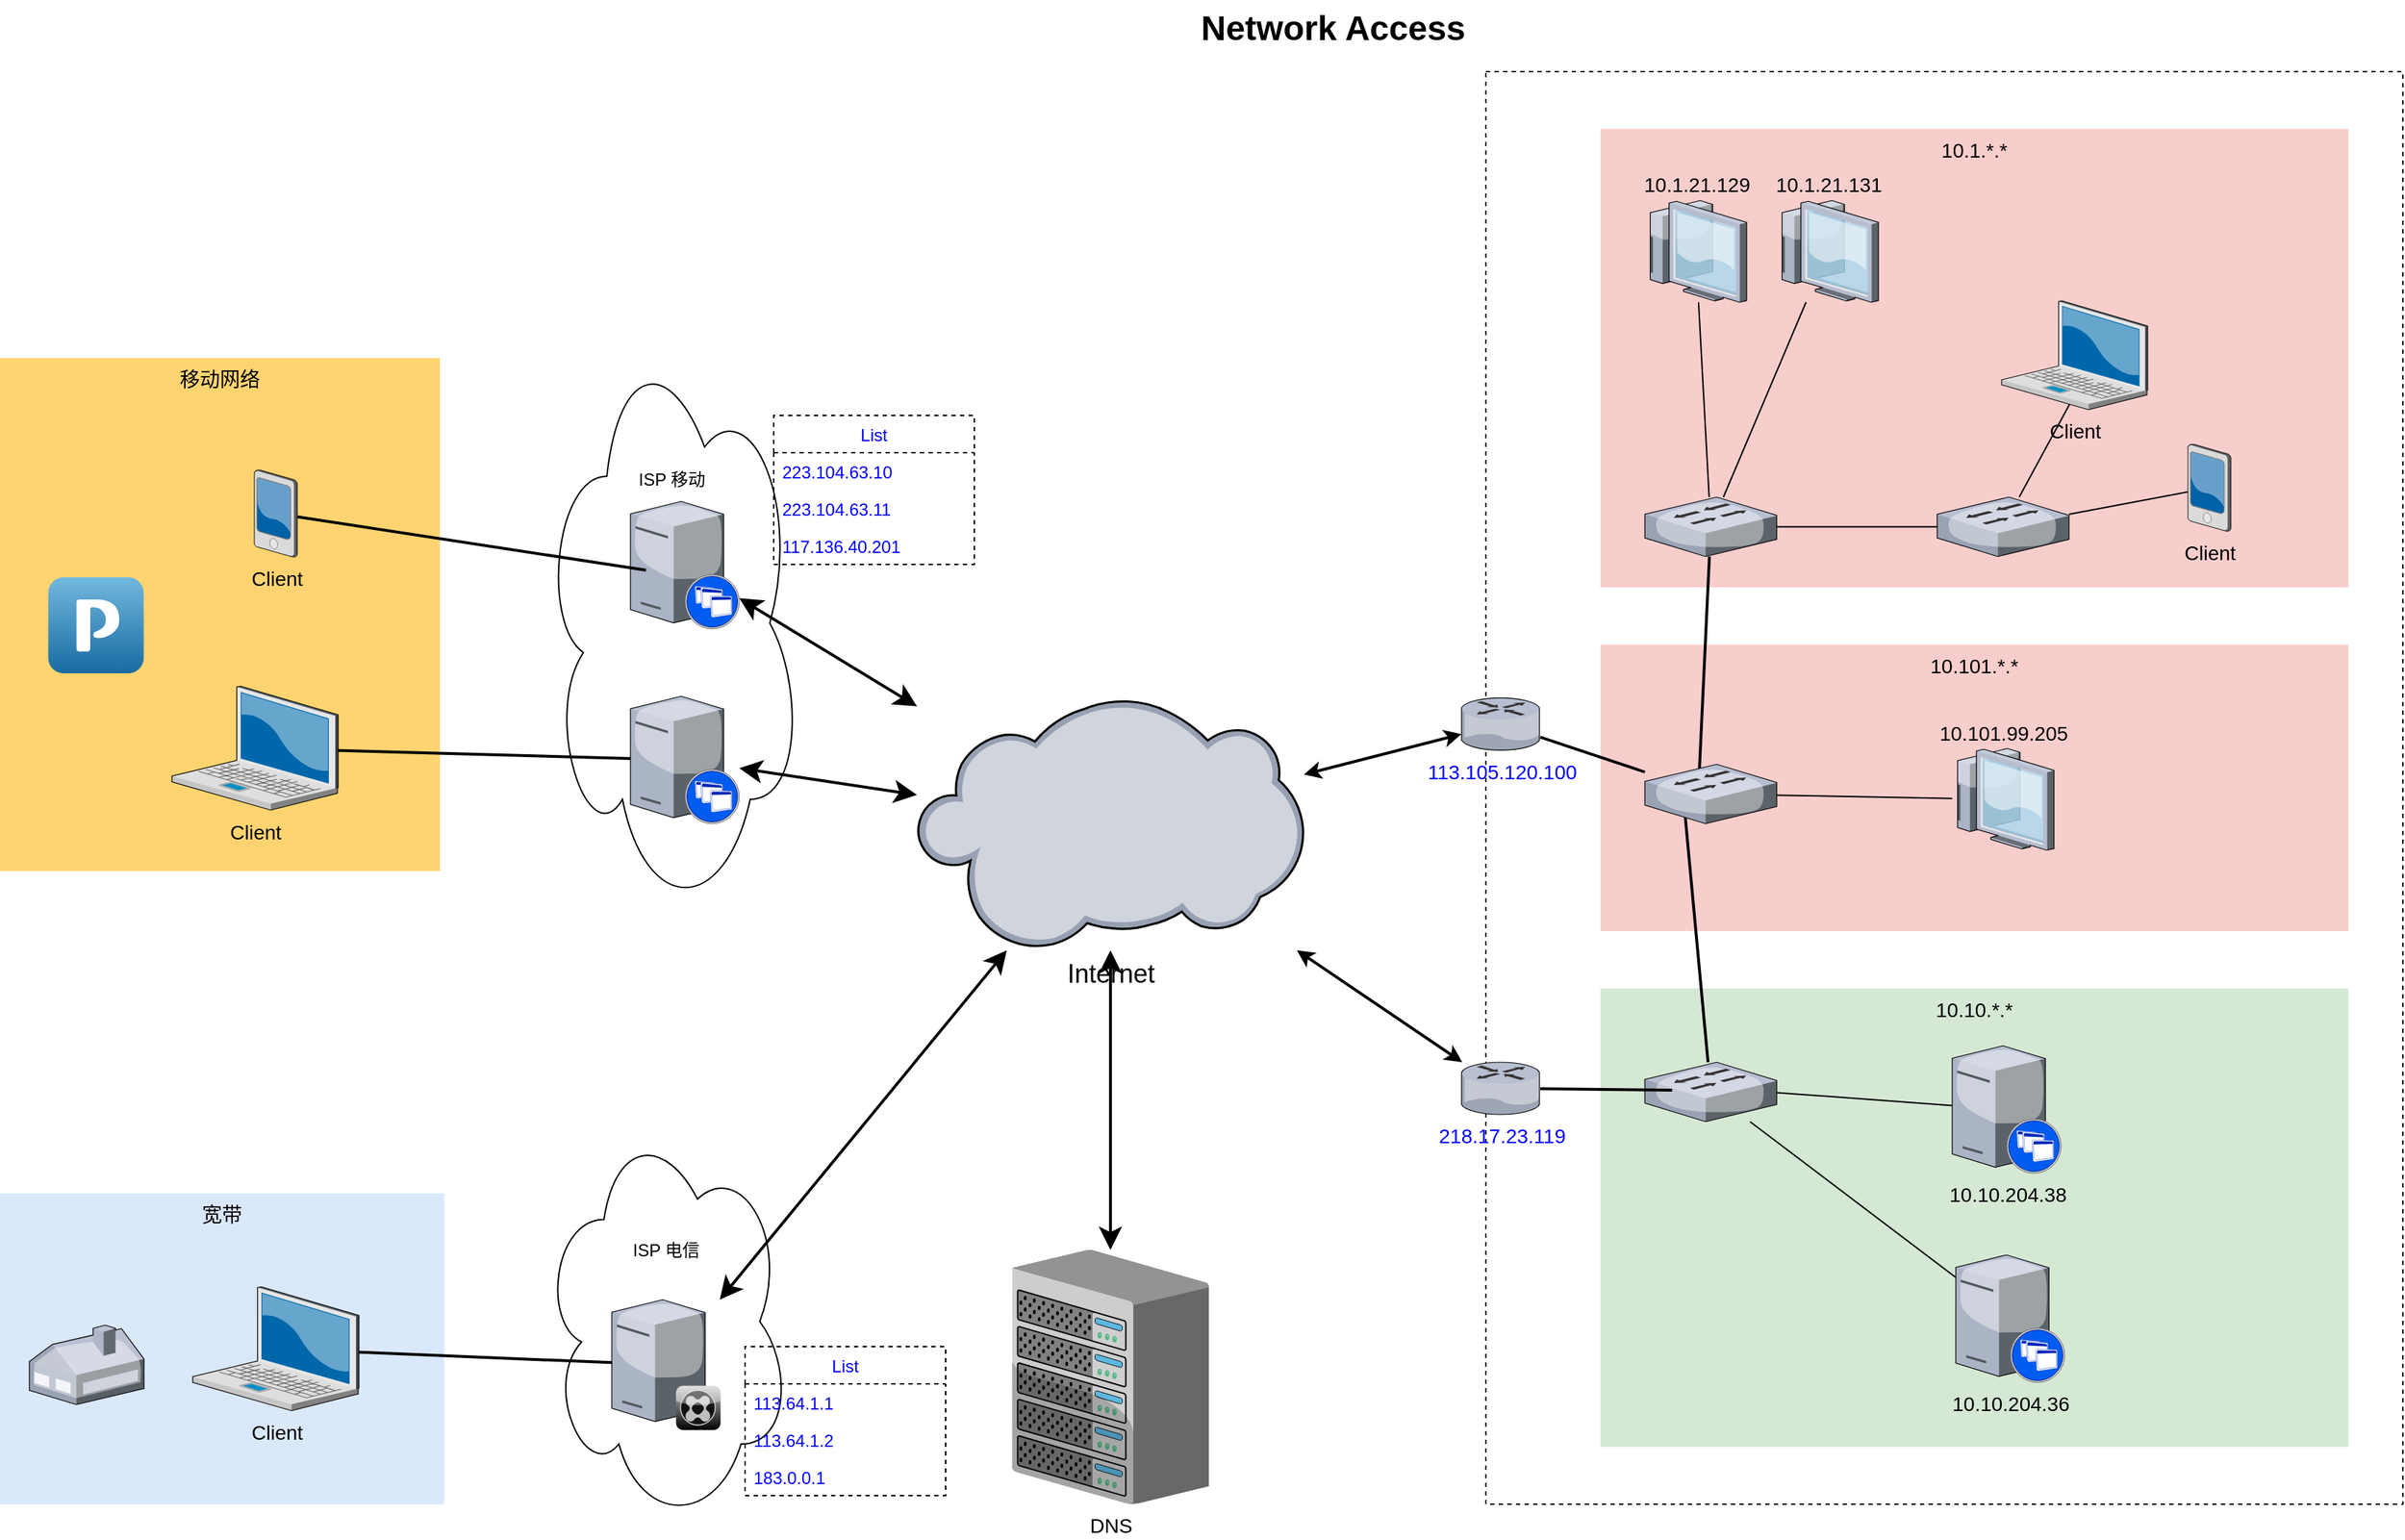 <mxfile version="14.1.2" type="github">
  <diagram name="Page-1" id="e3a06f82-3646-2815-327d-82caf3d4e204">
    <mxGraphModel dx="1559" dy="924" grid="1" gridSize="10" guides="1" tooltips="1" connect="1" arrows="1" fold="1" page="1" pageScale="1.5" pageWidth="1169" pageHeight="826" background="none" math="0" shadow="0">
      <root>
        <mxCell id="0" style=";html=1;" />
        <mxCell id="1" style=";html=1;" parent="0" />
        <mxCell id="UbuHkIqYk3YwZygsSBv0-25" value="" style="rounded=0;whiteSpace=wrap;html=1;gradientColor=none;fillColor=none;dashed=1;" vertex="1" parent="1">
          <mxGeometry x="1037" y="80" width="640" height="1000" as="geometry" />
        </mxCell>
        <mxCell id="UbuHkIqYk3YwZygsSBv0-23" value="&lt;font style=&quot;font-size: 18px&quot;&gt;Internet&lt;/font&gt;" style="verticalLabelPosition=bottom;aspect=fixed;html=1;verticalAlign=top;strokeColor=none;align=center;outlineConnect=0;shape=mxgraph.citrix.cloud;gradientColor=none;rotation=0;" vertex="1" parent="1">
          <mxGeometry x="640" y="517.15" width="270" height="176.21" as="geometry" />
        </mxCell>
        <mxCell id="UbuHkIqYk3YwZygsSBv0-21" value="ISP 电信" style="ellipse;shape=cloud;whiteSpace=wrap;html=1;gradientColor=none;spacingBottom=100;" vertex="1" parent="1">
          <mxGeometry x="378" y="810" width="174" height="285" as="geometry" />
        </mxCell>
        <mxCell id="UbuHkIqYk3YwZygsSBv0-22" value="ISP 移动" style="ellipse;shape=cloud;whiteSpace=wrap;html=1;gradientColor=none;spacingBottom=201;" vertex="1" parent="1">
          <mxGeometry x="378" y="260" width="182" height="410" as="geometry" />
        </mxCell>
        <mxCell id="UbuHkIqYk3YwZygsSBv0-11" value="10.101.*.*" style="whiteSpace=wrap;html=1;fillColor=#f8cecc;fontSize=14;strokeColor=none;verticalAlign=top;" vertex="1" parent="1">
          <mxGeometry x="1117" y="480" width="522" height="200" as="geometry" />
        </mxCell>
        <mxCell id="6a7d8f32e03d9370-61" value="10.1.*.*" style="whiteSpace=wrap;html=1;fillColor=#f8cecc;fontSize=14;strokeColor=none;verticalAlign=top;" parent="1" vertex="1">
          <mxGeometry x="1117" y="120" width="522" height="320" as="geometry" />
        </mxCell>
        <mxCell id="6a7d8f32e03d9370-60" value="10.10.*.*" style="whiteSpace=wrap;html=1;fillColor=#d5e8d4;fontSize=14;strokeColor=none;verticalAlign=top;" parent="1" vertex="1">
          <mxGeometry x="1117" y="720" width="522" height="320" as="geometry" />
        </mxCell>
        <mxCell id="6a7d8f32e03d9370-58" value="宽带" style="whiteSpace=wrap;html=1;fillColor=#dae8fc;fontSize=14;strokeColor=none;verticalAlign=top;" parent="1" vertex="1">
          <mxGeometry y="863" width="310" height="217" as="geometry" />
        </mxCell>
        <mxCell id="6a7d8f32e03d9370-57" value="移动网络" style="whiteSpace=wrap;html=1;fillColor=#FFD470;gradientColor=none;fontSize=14;strokeColor=none;verticalAlign=top;" parent="1" vertex="1">
          <mxGeometry y="280" width="307" height="358" as="geometry" />
        </mxCell>
        <mxCell id="6a7d8f32e03d9370-36" style="edgeStyle=none;rounded=0;html=1;startSize=10;endSize=10;jettySize=auto;orthogonalLoop=1;fontSize=14;endArrow=none;endFill=0;strokeWidth=2;" parent="1" source="6a7d8f32e03d9370-1" target="6a7d8f32e03d9370-14" edge="1">
          <mxGeometry relative="1" as="geometry" />
        </mxCell>
        <mxCell id="6a7d8f32e03d9370-1" value="Client" style="verticalLabelPosition=bottom;aspect=fixed;html=1;verticalAlign=top;strokeColor=none;shape=mxgraph.citrix.laptop_2;fillColor=#66B2FF;gradientColor=#0066CC;fontSize=14;" parent="1" vertex="1">
          <mxGeometry x="134.5" y="928.25" width="116" height="86.5" as="geometry" />
        </mxCell>
        <mxCell id="6a7d8f32e03d9370-35" style="edgeStyle=none;rounded=0;html=1;startSize=10;endSize=10;jettySize=auto;orthogonalLoop=1;fontSize=14;endArrow=none;endFill=0;strokeWidth=2;" parent="1" source="6a7d8f32e03d9370-2" target="6a7d8f32e03d9370-9" edge="1">
          <mxGeometry relative="1" as="geometry" />
        </mxCell>
        <mxCell id="6a7d8f32e03d9370-2" value="Client" style="verticalLabelPosition=bottom;aspect=fixed;html=1;verticalAlign=top;strokeColor=none;shape=mxgraph.citrix.laptop_2;fillColor=#66B2FF;gradientColor=#0066CC;fontSize=14;" parent="1" vertex="1">
          <mxGeometry x="120.0" y="509" width="116" height="86.5" as="geometry" />
        </mxCell>
        <mxCell id="UbuHkIqYk3YwZygsSBv0-6" value="" style="rounded=0;orthogonalLoop=1;jettySize=auto;html=1;endArrow=none;endFill=0;" edge="1" parent="1" source="6a7d8f32e03d9370-6" target="UbuHkIqYk3YwZygsSBv0-2">
          <mxGeometry relative="1" as="geometry" />
        </mxCell>
        <mxCell id="6a7d8f32e03d9370-6" value="Client" style="verticalLabelPosition=bottom;aspect=fixed;html=1;verticalAlign=top;strokeColor=none;shape=mxgraph.citrix.pda;fillColor=#66B2FF;gradientColor=#0066CC;fontSize=14;" parent="1" vertex="1">
          <mxGeometry x="1527" y="340" width="30" height="61" as="geometry" />
        </mxCell>
        <mxCell id="6a7d8f32e03d9370-40" style="edgeStyle=none;rounded=0;html=1;startSize=10;endSize=10;jettySize=auto;orthogonalLoop=1;fontSize=14;endArrow=classic;endFill=1;strokeWidth=2;startArrow=classic;startFill=1;" parent="1" source="6a7d8f32e03d9370-9" target="UbuHkIqYk3YwZygsSBv0-23" edge="1">
          <mxGeometry relative="1" as="geometry">
            <mxPoint x="759" y="679.605" as="targetPoint" />
          </mxGeometry>
        </mxCell>
        <mxCell id="6a7d8f32e03d9370-9" value="" style="verticalLabelPosition=bottom;aspect=fixed;html=1;verticalAlign=top;strokeColor=none;shape=mxgraph.citrix.xenapp_server;fillColor=#66B2FF;gradientColor=#0066CC;fontSize=14;" parent="1" vertex="1">
          <mxGeometry x="440.0" y="516" width="76" height="89" as="geometry" />
        </mxCell>
        <mxCell id="6a7d8f32e03d9370-41" style="edgeStyle=none;rounded=0;html=1;startSize=10;endSize=10;jettySize=auto;orthogonalLoop=1;fontSize=14;endArrow=classic;endFill=1;strokeWidth=2;startArrow=classic;startFill=1;" parent="1" source="6a7d8f32e03d9370-10" target="UbuHkIqYk3YwZygsSBv0-23" edge="1">
          <mxGeometry relative="1" as="geometry">
            <mxPoint x="759" y="518.02" as="targetPoint" />
          </mxGeometry>
        </mxCell>
        <mxCell id="6a7d8f32e03d9370-10" value="" style="verticalLabelPosition=bottom;aspect=fixed;html=1;verticalAlign=top;strokeColor=none;shape=mxgraph.citrix.xenapp_server;fillColor=#66B2FF;gradientColor=#0066CC;fontSize=14;" parent="1" vertex="1">
          <mxGeometry x="440.0" y="380" width="76" height="89" as="geometry" />
        </mxCell>
        <mxCell id="6a7d8f32e03d9370-50" style="edgeStyle=none;rounded=0;html=1;startSize=10;endSize=10;jettySize=auto;orthogonalLoop=1;fontSize=14;endArrow=classic;endFill=1;strokeWidth=2;startArrow=classic;startFill=1;" parent="1" source="UbuHkIqYk3YwZygsSBv0-23" target="6a7d8f32e03d9370-16" edge="1">
          <mxGeometry relative="1" as="geometry" />
        </mxCell>
        <mxCell id="6a7d8f32e03d9370-52" style="edgeStyle=none;rounded=0;html=1;startSize=10;endSize=10;jettySize=auto;orthogonalLoop=1;fontSize=14;endArrow=none;endFill=0;strokeWidth=2;exitX=0.402;exitY=0.639;exitDx=0;exitDy=0;exitPerimeter=0;" parent="1" source="UbuHkIqYk3YwZygsSBv0-12" target="6a7d8f32e03d9370-26" edge="1">
          <mxGeometry relative="1" as="geometry" />
        </mxCell>
        <mxCell id="6a7d8f32e03d9370-56" style="edgeStyle=none;rounded=0;html=1;startSize=10;endSize=10;jettySize=auto;orthogonalLoop=1;fontSize=14;endArrow=none;endFill=0;strokeWidth=1;exitX=0.54;exitY=0.437;exitDx=0;exitDy=0;exitPerimeter=0;" parent="1" source="UbuHkIqYk3YwZygsSBv0-7" target="UbuHkIqYk3YwZygsSBv0-10" edge="1">
          <mxGeometry relative="1" as="geometry" />
        </mxCell>
        <mxCell id="UbuHkIqYk3YwZygsSBv0-24" value="" style="edgeStyle=none;rounded=0;orthogonalLoop=1;jettySize=auto;html=1;startArrow=classic;startFill=1;endArrow=classic;endFill=1;strokeWidth=2;" edge="1" parent="1" source="6a7d8f32e03d9370-13" target="UbuHkIqYk3YwZygsSBv0-23">
          <mxGeometry relative="1" as="geometry" />
        </mxCell>
        <mxCell id="6a7d8f32e03d9370-13" value="113.105.120.100" style="verticalLabelPosition=bottom;aspect=fixed;html=1;verticalAlign=top;strokeColor=none;shape=mxgraph.citrix.router;fillColor=#66B2FF;gradientColor=#0066CC;fontSize=14;fontColor=#0000FF;" parent="1" vertex="1">
          <mxGeometry x="1020" y="517.15" width="55" height="36.5" as="geometry" />
        </mxCell>
        <mxCell id="6a7d8f32e03d9370-38" style="edgeStyle=none;rounded=0;html=1;startSize=10;endSize=10;jettySize=auto;orthogonalLoop=1;fontSize=14;endArrow=classic;endFill=1;strokeWidth=2;startArrow=classic;startFill=1;" parent="1" source="6a7d8f32e03d9370-14" target="UbuHkIqYk3YwZygsSBv0-23" edge="1">
          <mxGeometry relative="1" as="geometry">
            <mxPoint x="637" y="880.164" as="targetPoint" />
          </mxGeometry>
        </mxCell>
        <mxCell id="6a7d8f32e03d9370-14" value="" style="verticalLabelPosition=bottom;aspect=fixed;html=1;verticalAlign=top;strokeColor=none;shape=mxgraph.citrix.xenclient_synchronizer;fillColor=#CCCCCC;gradientColor=#000000;gradientDirection=south;fontSize=14;" parent="1" vertex="1">
          <mxGeometry x="427.0" y="937.25" width="76" height="91" as="geometry" />
        </mxCell>
        <mxCell id="6a7d8f32e03d9370-16" value="DNS" style="verticalLabelPosition=bottom;aspect=fixed;html=1;verticalAlign=top;strokeColor=none;shape=mxgraph.citrix.chassis;fillColor=#66B2FF;gradientColor=#0066CC;fontSize=14;" parent="1" vertex="1">
          <mxGeometry x="706.25" y="902.5" width="137.5" height="177.5" as="geometry" />
        </mxCell>
        <mxCell id="6a7d8f32e03d9370-23" value="" style="verticalLabelPosition=bottom;aspect=fixed;html=1;verticalAlign=top;strokeColor=none;shape=mxgraph.citrix.home_office;fillColor=#66B2FF;gradientColor=#0066CC;fontSize=14;" parent="1" vertex="1">
          <mxGeometry x="20.5" y="955" width="80" height="55.5" as="geometry" />
        </mxCell>
        <mxCell id="6a7d8f32e03d9370-53" style="edgeStyle=none;rounded=0;html=1;startSize=10;endSize=10;jettySize=auto;orthogonalLoop=1;fontSize=14;endArrow=none;endFill=0;strokeWidth=1;" parent="1" source="6a7d8f32e03d9370-26" target="6a7d8f32e03d9370-29" edge="1">
          <mxGeometry relative="1" as="geometry" />
        </mxCell>
        <mxCell id="6a7d8f32e03d9370-54" style="edgeStyle=none;rounded=0;html=1;startSize=10;endSize=10;jettySize=auto;orthogonalLoop=1;fontSize=14;endArrow=none;endFill=0;strokeWidth=1;" parent="1" source="6a7d8f32e03d9370-26" target="6a7d8f32e03d9370-28" edge="1">
          <mxGeometry relative="1" as="geometry" />
        </mxCell>
        <mxCell id="6a7d8f32e03d9370-55" style="edgeStyle=none;rounded=0;html=1;startSize=10;endSize=10;jettySize=auto;orthogonalLoop=1;fontSize=14;endArrow=none;endFill=0;strokeWidth=1;entryX=0.566;entryY=0.7;entryDx=0;entryDy=0;entryPerimeter=0;" parent="1" source="UbuHkIqYk3YwZygsSBv0-2" target="UbuHkIqYk3YwZygsSBv0-1" edge="1">
          <mxGeometry relative="1" as="geometry">
            <mxPoint x="1474" y="332.83" as="targetPoint" />
          </mxGeometry>
        </mxCell>
        <mxCell id="UbuHkIqYk3YwZygsSBv0-3" value="" style="rounded=0;orthogonalLoop=1;jettySize=auto;html=1;endArrow=none;endFill=0;" edge="1" parent="1" source="6a7d8f32e03d9370-26" target="UbuHkIqYk3YwZygsSBv0-2">
          <mxGeometry relative="1" as="geometry" />
        </mxCell>
        <mxCell id="6a7d8f32e03d9370-26" value="" style="verticalLabelPosition=bottom;aspect=fixed;html=1;verticalAlign=top;strokeColor=none;shape=mxgraph.citrix.switch;fillColor=#66B2FF;gradientColor=#0066CC;fontSize=14;" parent="1" vertex="1">
          <mxGeometry x="1148" y="377" width="92" height="41.5" as="geometry" />
        </mxCell>
        <mxCell id="6a7d8f32e03d9370-28" value="10.1.21.131" style="verticalLabelPosition=top;aspect=fixed;html=1;verticalAlign=bottom;strokeColor=none;shape=mxgraph.citrix.thin_client;fillColor=#66B2FF;gradientColor=#0066CC;fontSize=14;labelPosition=center;align=center;" parent="1" vertex="1">
          <mxGeometry x="1240" y="170" width="71" height="71" as="geometry" />
        </mxCell>
        <mxCell id="6a7d8f32e03d9370-29" value="10.1.21.129" style="verticalLabelPosition=top;aspect=fixed;html=1;verticalAlign=bottom;strokeColor=none;shape=mxgraph.citrix.thin_client;fillColor=#66B2FF;gradientColor=#0066CC;fontSize=14;labelPosition=center;align=center;" parent="1" vertex="1">
          <mxGeometry x="1148" y="170" width="71" height="71" as="geometry" />
        </mxCell>
        <mxCell id="6a7d8f32e03d9370-62" value="Network Access" style="text;strokeColor=none;fillColor=none;html=1;fontSize=24;fontStyle=1;verticalAlign=middle;align=center;" parent="1" vertex="1">
          <mxGeometry x="499" y="30" width="861" height="40" as="geometry" />
        </mxCell>
        <mxCell id="UbuHkIqYk3YwZygsSBv0-1" value="Client" style="verticalLabelPosition=bottom;aspect=fixed;html=1;verticalAlign=top;strokeColor=none;shape=mxgraph.citrix.laptop_2;fillColor=#66B2FF;gradientColor=#0066CC;fontSize=14;" vertex="1" parent="1">
          <mxGeometry x="1397" y="240" width="101.92" height="76" as="geometry" />
        </mxCell>
        <mxCell id="UbuHkIqYk3YwZygsSBv0-2" value="" style="verticalLabelPosition=bottom;aspect=fixed;html=1;verticalAlign=top;strokeColor=none;shape=mxgraph.citrix.switch;fillColor=#66B2FF;gradientColor=#0066CC;fontSize=14;" vertex="1" parent="1">
          <mxGeometry x="1352" y="377" width="92" height="41.5" as="geometry" />
        </mxCell>
        <mxCell id="UbuHkIqYk3YwZygsSBv0-9" value="" style="edgeStyle=none;rounded=0;orthogonalLoop=1;jettySize=auto;html=1;strokeWidth=2;startArrow=none;startFill=0;endArrow=none;endFill=0;entryX=0.304;entryY=0.831;entryDx=0;entryDy=0;entryPerimeter=0;" edge="1" parent="1" source="UbuHkIqYk3YwZygsSBv0-7" target="UbuHkIqYk3YwZygsSBv0-12">
          <mxGeometry relative="1" as="geometry">
            <mxPoint x="1068" y="792.25" as="targetPoint" />
          </mxGeometry>
        </mxCell>
        <mxCell id="UbuHkIqYk3YwZygsSBv0-7" value="" style="verticalLabelPosition=bottom;aspect=fixed;html=1;verticalAlign=top;strokeColor=none;shape=mxgraph.citrix.switch;fillColor=#66B2FF;gradientColor=#0066CC;fontSize=14;" vertex="1" parent="1">
          <mxGeometry x="1148" y="771.5" width="92" height="41.5" as="geometry" />
        </mxCell>
        <mxCell id="UbuHkIqYk3YwZygsSBv0-10" value="10.10.204.38" style="verticalLabelPosition=bottom;aspect=fixed;html=1;verticalAlign=top;strokeColor=none;shape=mxgraph.citrix.xenapp_server;fillColor=#66B2FF;gradientColor=#0066CC;fontSize=14;" vertex="1" parent="1">
          <mxGeometry x="1362.5" y="760" width="76" height="89" as="geometry" />
        </mxCell>
        <mxCell id="UbuHkIqYk3YwZygsSBv0-13" value="" style="edgeStyle=none;rounded=0;orthogonalLoop=1;jettySize=auto;html=1;startArrow=none;startFill=0;endArrow=none;endFill=0;strokeWidth=2;" edge="1" parent="1" source="UbuHkIqYk3YwZygsSBv0-12" target="6a7d8f32e03d9370-13">
          <mxGeometry relative="1" as="geometry" />
        </mxCell>
        <mxCell id="UbuHkIqYk3YwZygsSBv0-12" value="" style="verticalLabelPosition=bottom;aspect=fixed;html=1;verticalAlign=top;strokeColor=none;shape=mxgraph.citrix.switch;fillColor=#66B2FF;gradientColor=#0066CC;fontSize=14;" vertex="1" parent="1">
          <mxGeometry x="1148" y="563.5" width="92" height="41.5" as="geometry" />
        </mxCell>
        <mxCell id="UbuHkIqYk3YwZygsSBv0-15" value="" style="edgeStyle=none;rounded=0;orthogonalLoop=1;jettySize=auto;html=1;startArrow=none;startFill=0;endArrow=none;endFill=0;strokeWidth=1;" edge="1" parent="1" source="UbuHkIqYk3YwZygsSBv0-14" target="UbuHkIqYk3YwZygsSBv0-12">
          <mxGeometry relative="1" as="geometry" />
        </mxCell>
        <mxCell id="UbuHkIqYk3YwZygsSBv0-14" value="10.101.99.205" style="verticalLabelPosition=top;aspect=fixed;html=1;verticalAlign=bottom;strokeColor=none;shape=mxgraph.citrix.thin_client;fillColor=#66B2FF;gradientColor=#0066CC;fontSize=14;labelPosition=center;align=center;" vertex="1" parent="1">
          <mxGeometry x="1362.5" y="552.5" width="71" height="71" as="geometry" />
        </mxCell>
        <mxCell id="UbuHkIqYk3YwZygsSBv0-17" value="" style="edgeStyle=none;rounded=0;orthogonalLoop=1;jettySize=auto;html=1;startArrow=none;startFill=0;endArrow=none;endFill=0;strokeWidth=1;" edge="1" parent="1" source="UbuHkIqYk3YwZygsSBv0-16" target="UbuHkIqYk3YwZygsSBv0-7">
          <mxGeometry relative="1" as="geometry">
            <mxPoint x="1249.5" y="999.5" as="targetPoint" />
          </mxGeometry>
        </mxCell>
        <mxCell id="UbuHkIqYk3YwZygsSBv0-16" value="10.10.204.36" style="verticalLabelPosition=bottom;aspect=fixed;html=1;verticalAlign=top;strokeColor=none;shape=mxgraph.citrix.xenapp_server;fillColor=#66B2FF;gradientColor=#0066CC;fontSize=14;" vertex="1" parent="1">
          <mxGeometry x="1365" y="906" width="76" height="89" as="geometry" />
        </mxCell>
        <mxCell id="UbuHkIqYk3YwZygsSBv0-19" value="" style="edgeStyle=none;rounded=0;orthogonalLoop=1;jettySize=auto;html=1;startArrow=none;startFill=0;endArrow=none;endFill=0;strokeWidth=2;entryX=0.142;entryY=0.539;entryDx=0;entryDy=0;entryPerimeter=0;" edge="1" parent="1" source="UbuHkIqYk3YwZygsSBv0-18" target="6a7d8f32e03d9370-10">
          <mxGeometry relative="1" as="geometry">
            <mxPoint x="520" y="528.5" as="targetPoint" />
          </mxGeometry>
        </mxCell>
        <mxCell id="UbuHkIqYk3YwZygsSBv0-18" value="Client" style="verticalLabelPosition=bottom;aspect=fixed;html=1;verticalAlign=top;strokeColor=none;shape=mxgraph.citrix.pda;fillColor=#66B2FF;gradientColor=#0066CC;fontSize=14;" vertex="1" parent="1">
          <mxGeometry x="177.5" y="358" width="30" height="61" as="geometry" />
        </mxCell>
        <mxCell id="UbuHkIqYk3YwZygsSBv0-20" value="" style="verticalLabelPosition=bottom;aspect=fixed;html=1;verticalAlign=top;strokeColor=none;align=center;outlineConnect=0;shape=mxgraph.citrix.podio;fillColor=#72B8DE;gradientColor=#186BA2;gradientDirection=south;" vertex="1" parent="1">
          <mxGeometry x="33.5" y="433" width="67" height="67" as="geometry" />
        </mxCell>
        <mxCell id="UbuHkIqYk3YwZygsSBv0-27" value="List" style="swimlane;fontStyle=0;childLayout=stackLayout;horizontal=1;startSize=26;fillColor=none;horizontalStack=0;resizeParent=1;resizeParentMax=0;resizeLast=0;collapsible=1;marginBottom=0;dashed=1;fontColor=#0000FF;" vertex="1" parent="1">
          <mxGeometry x="540" y="320" width="140" height="104" as="geometry">
            <mxRectangle x="540" y="320" width="50" height="26" as="alternateBounds" />
          </mxGeometry>
        </mxCell>
        <mxCell id="UbuHkIqYk3YwZygsSBv0-28" value="223.104.63.10" style="text;strokeColor=none;fillColor=none;align=left;verticalAlign=top;spacingLeft=4;spacingRight=4;overflow=hidden;rotatable=0;points=[[0,0.5],[1,0.5]];portConstraint=eastwest;fontColor=#0000FF;" vertex="1" parent="UbuHkIqYk3YwZygsSBv0-27">
          <mxGeometry y="26" width="140" height="26" as="geometry" />
        </mxCell>
        <mxCell id="UbuHkIqYk3YwZygsSBv0-29" value="223.104.63.11" style="text;strokeColor=none;fillColor=none;align=left;verticalAlign=top;spacingLeft=4;spacingRight=4;overflow=hidden;rotatable=0;points=[[0,0.5],[1,0.5]];portConstraint=eastwest;fontColor=#0000FF;" vertex="1" parent="UbuHkIqYk3YwZygsSBv0-27">
          <mxGeometry y="52" width="140" height="26" as="geometry" />
        </mxCell>
        <mxCell id="UbuHkIqYk3YwZygsSBv0-30" value="117.136.40.201" style="text;strokeColor=none;fillColor=none;align=left;verticalAlign=top;spacingLeft=4;spacingRight=4;overflow=hidden;rotatable=0;points=[[0,0.5],[1,0.5]];portConstraint=eastwest;fontColor=#0000FF;" vertex="1" parent="UbuHkIqYk3YwZygsSBv0-27">
          <mxGeometry y="78" width="140" height="26" as="geometry" />
        </mxCell>
        <mxCell id="UbuHkIqYk3YwZygsSBv0-31" value="List" style="swimlane;fontStyle=0;childLayout=stackLayout;horizontal=1;startSize=26;fillColor=none;horizontalStack=0;resizeParent=1;resizeParentMax=0;resizeLast=0;collapsible=1;marginBottom=0;dashed=1;fontColor=#0000FF;" vertex="1" parent="1">
          <mxGeometry x="520" y="970" width="140" height="104" as="geometry">
            <mxRectangle x="540" y="320" width="50" height="26" as="alternateBounds" />
          </mxGeometry>
        </mxCell>
        <mxCell id="UbuHkIqYk3YwZygsSBv0-32" value="113.64.1.1" style="text;strokeColor=none;fillColor=none;align=left;verticalAlign=top;spacingLeft=4;spacingRight=4;overflow=hidden;rotatable=0;points=[[0,0.5],[1,0.5]];portConstraint=eastwest;fontColor=#0000FF;" vertex="1" parent="UbuHkIqYk3YwZygsSBv0-31">
          <mxGeometry y="26" width="140" height="26" as="geometry" />
        </mxCell>
        <mxCell id="UbuHkIqYk3YwZygsSBv0-33" value="113.64.1.2" style="text;strokeColor=none;fillColor=none;align=left;verticalAlign=top;spacingLeft=4;spacingRight=4;overflow=hidden;rotatable=0;points=[[0,0.5],[1,0.5]];portConstraint=eastwest;fontColor=#0000FF;" vertex="1" parent="UbuHkIqYk3YwZygsSBv0-31">
          <mxGeometry y="52" width="140" height="26" as="geometry" />
        </mxCell>
        <mxCell id="UbuHkIqYk3YwZygsSBv0-34" value="183.0.0.1" style="text;strokeColor=none;fillColor=none;align=left;verticalAlign=top;spacingLeft=4;spacingRight=4;overflow=hidden;rotatable=0;points=[[0,0.5],[1,0.5]];portConstraint=eastwest;fontColor=#0000FF;" vertex="1" parent="UbuHkIqYk3YwZygsSBv0-31">
          <mxGeometry y="78" width="140" height="26" as="geometry" />
        </mxCell>
        <mxCell id="UbuHkIqYk3YwZygsSBv0-37" value="" style="edgeStyle=none;rounded=0;orthogonalLoop=1;jettySize=auto;html=1;startArrow=none;startFill=0;endArrow=none;endFill=0;strokeWidth=2;fontColor=#0000FF;entryX=0.207;entryY=0.47;entryDx=0;entryDy=0;entryPerimeter=0;" edge="1" parent="1" source="UbuHkIqYk3YwZygsSBv0-35" target="UbuHkIqYk3YwZygsSBv0-7">
          <mxGeometry relative="1" as="geometry" />
        </mxCell>
        <mxCell id="UbuHkIqYk3YwZygsSBv0-35" value="218.17.23.119" style="verticalLabelPosition=bottom;aspect=fixed;html=1;verticalAlign=top;strokeColor=none;shape=mxgraph.citrix.router;fillColor=#66B2FF;gradientColor=#0066CC;fontSize=14;fontColor=#0000FF;" vertex="1" parent="1">
          <mxGeometry x="1020" y="771.5" width="55" height="36.5" as="geometry" />
        </mxCell>
        <mxCell id="UbuHkIqYk3YwZygsSBv0-36" value="" style="edgeStyle=none;rounded=0;orthogonalLoop=1;jettySize=auto;html=1;startArrow=classic;startFill=1;endArrow=classic;endFill=1;strokeWidth=2;" edge="1" parent="1" source="UbuHkIqYk3YwZygsSBv0-35" target="UbuHkIqYk3YwZygsSBv0-23">
          <mxGeometry relative="1" as="geometry">
            <mxPoint x="1030" y="552.45" as="sourcePoint" />
            <mxPoint x="920" y="580.648" as="targetPoint" />
          </mxGeometry>
        </mxCell>
      </root>
    </mxGraphModel>
  </diagram>
</mxfile>

